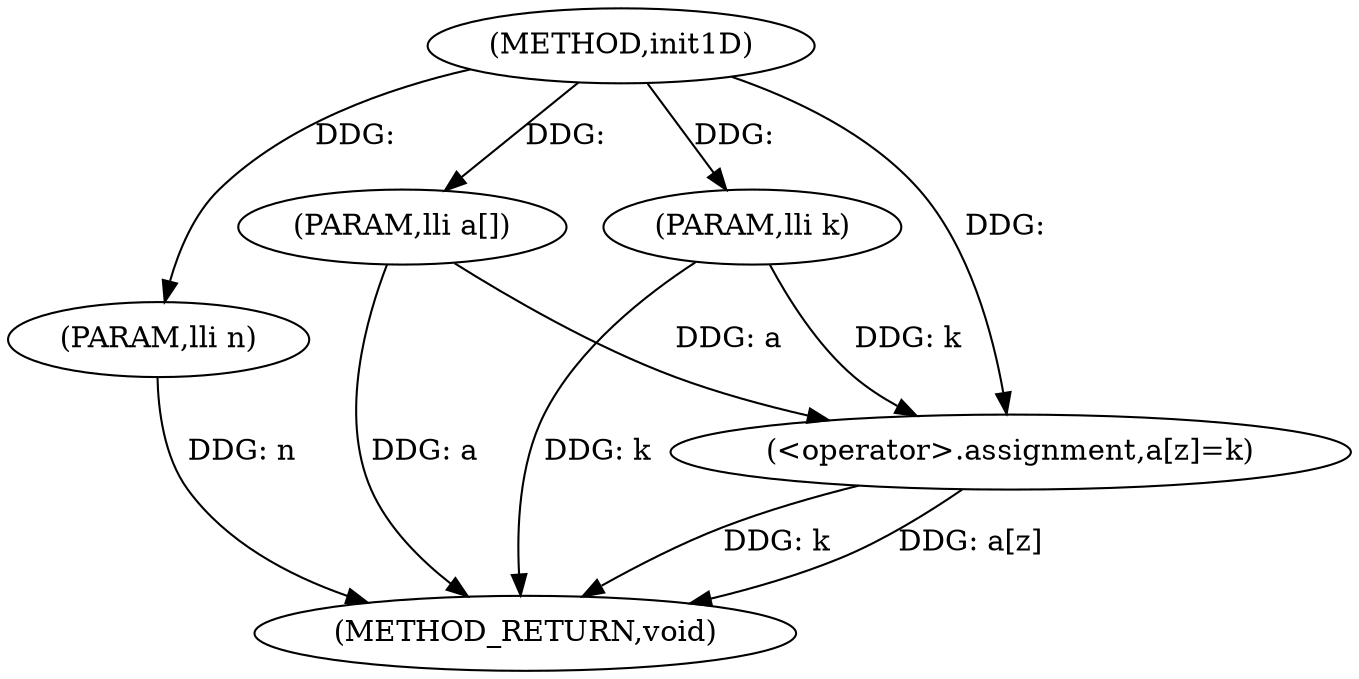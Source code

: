 digraph "init1D" {  
"1000197" [label = "(METHOD,init1D)" ]
"1000207" [label = "(METHOD_RETURN,void)" ]
"1000198" [label = "(PARAM,lli a[])" ]
"1000199" [label = "(PARAM,lli n)" ]
"1000200" [label = "(PARAM,lli k)" ]
"1000202" [label = "(<operator>.assignment,a[z]=k)" ]
  "1000198" -> "1000207"  [ label = "DDG: a"] 
  "1000199" -> "1000207"  [ label = "DDG: n"] 
  "1000200" -> "1000207"  [ label = "DDG: k"] 
  "1000202" -> "1000207"  [ label = "DDG: a[z]"] 
  "1000202" -> "1000207"  [ label = "DDG: k"] 
  "1000197" -> "1000198"  [ label = "DDG: "] 
  "1000197" -> "1000199"  [ label = "DDG: "] 
  "1000197" -> "1000200"  [ label = "DDG: "] 
  "1000200" -> "1000202"  [ label = "DDG: k"] 
  "1000197" -> "1000202"  [ label = "DDG: "] 
  "1000198" -> "1000202"  [ label = "DDG: a"] 
}
